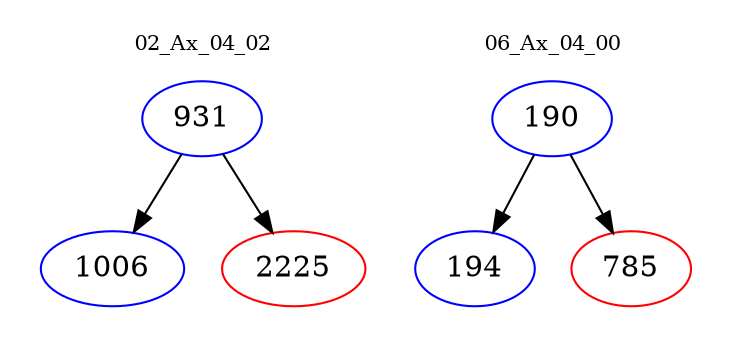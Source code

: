 digraph{
subgraph cluster_0 {
color = white
label = "02_Ax_04_02";
fontsize=10;
T0_931 [label="931", color="blue"]
T0_931 -> T0_1006 [color="black"]
T0_1006 [label="1006", color="blue"]
T0_931 -> T0_2225 [color="black"]
T0_2225 [label="2225", color="red"]
}
subgraph cluster_1 {
color = white
label = "06_Ax_04_00";
fontsize=10;
T1_190 [label="190", color="blue"]
T1_190 -> T1_194 [color="black"]
T1_194 [label="194", color="blue"]
T1_190 -> T1_785 [color="black"]
T1_785 [label="785", color="red"]
}
}
